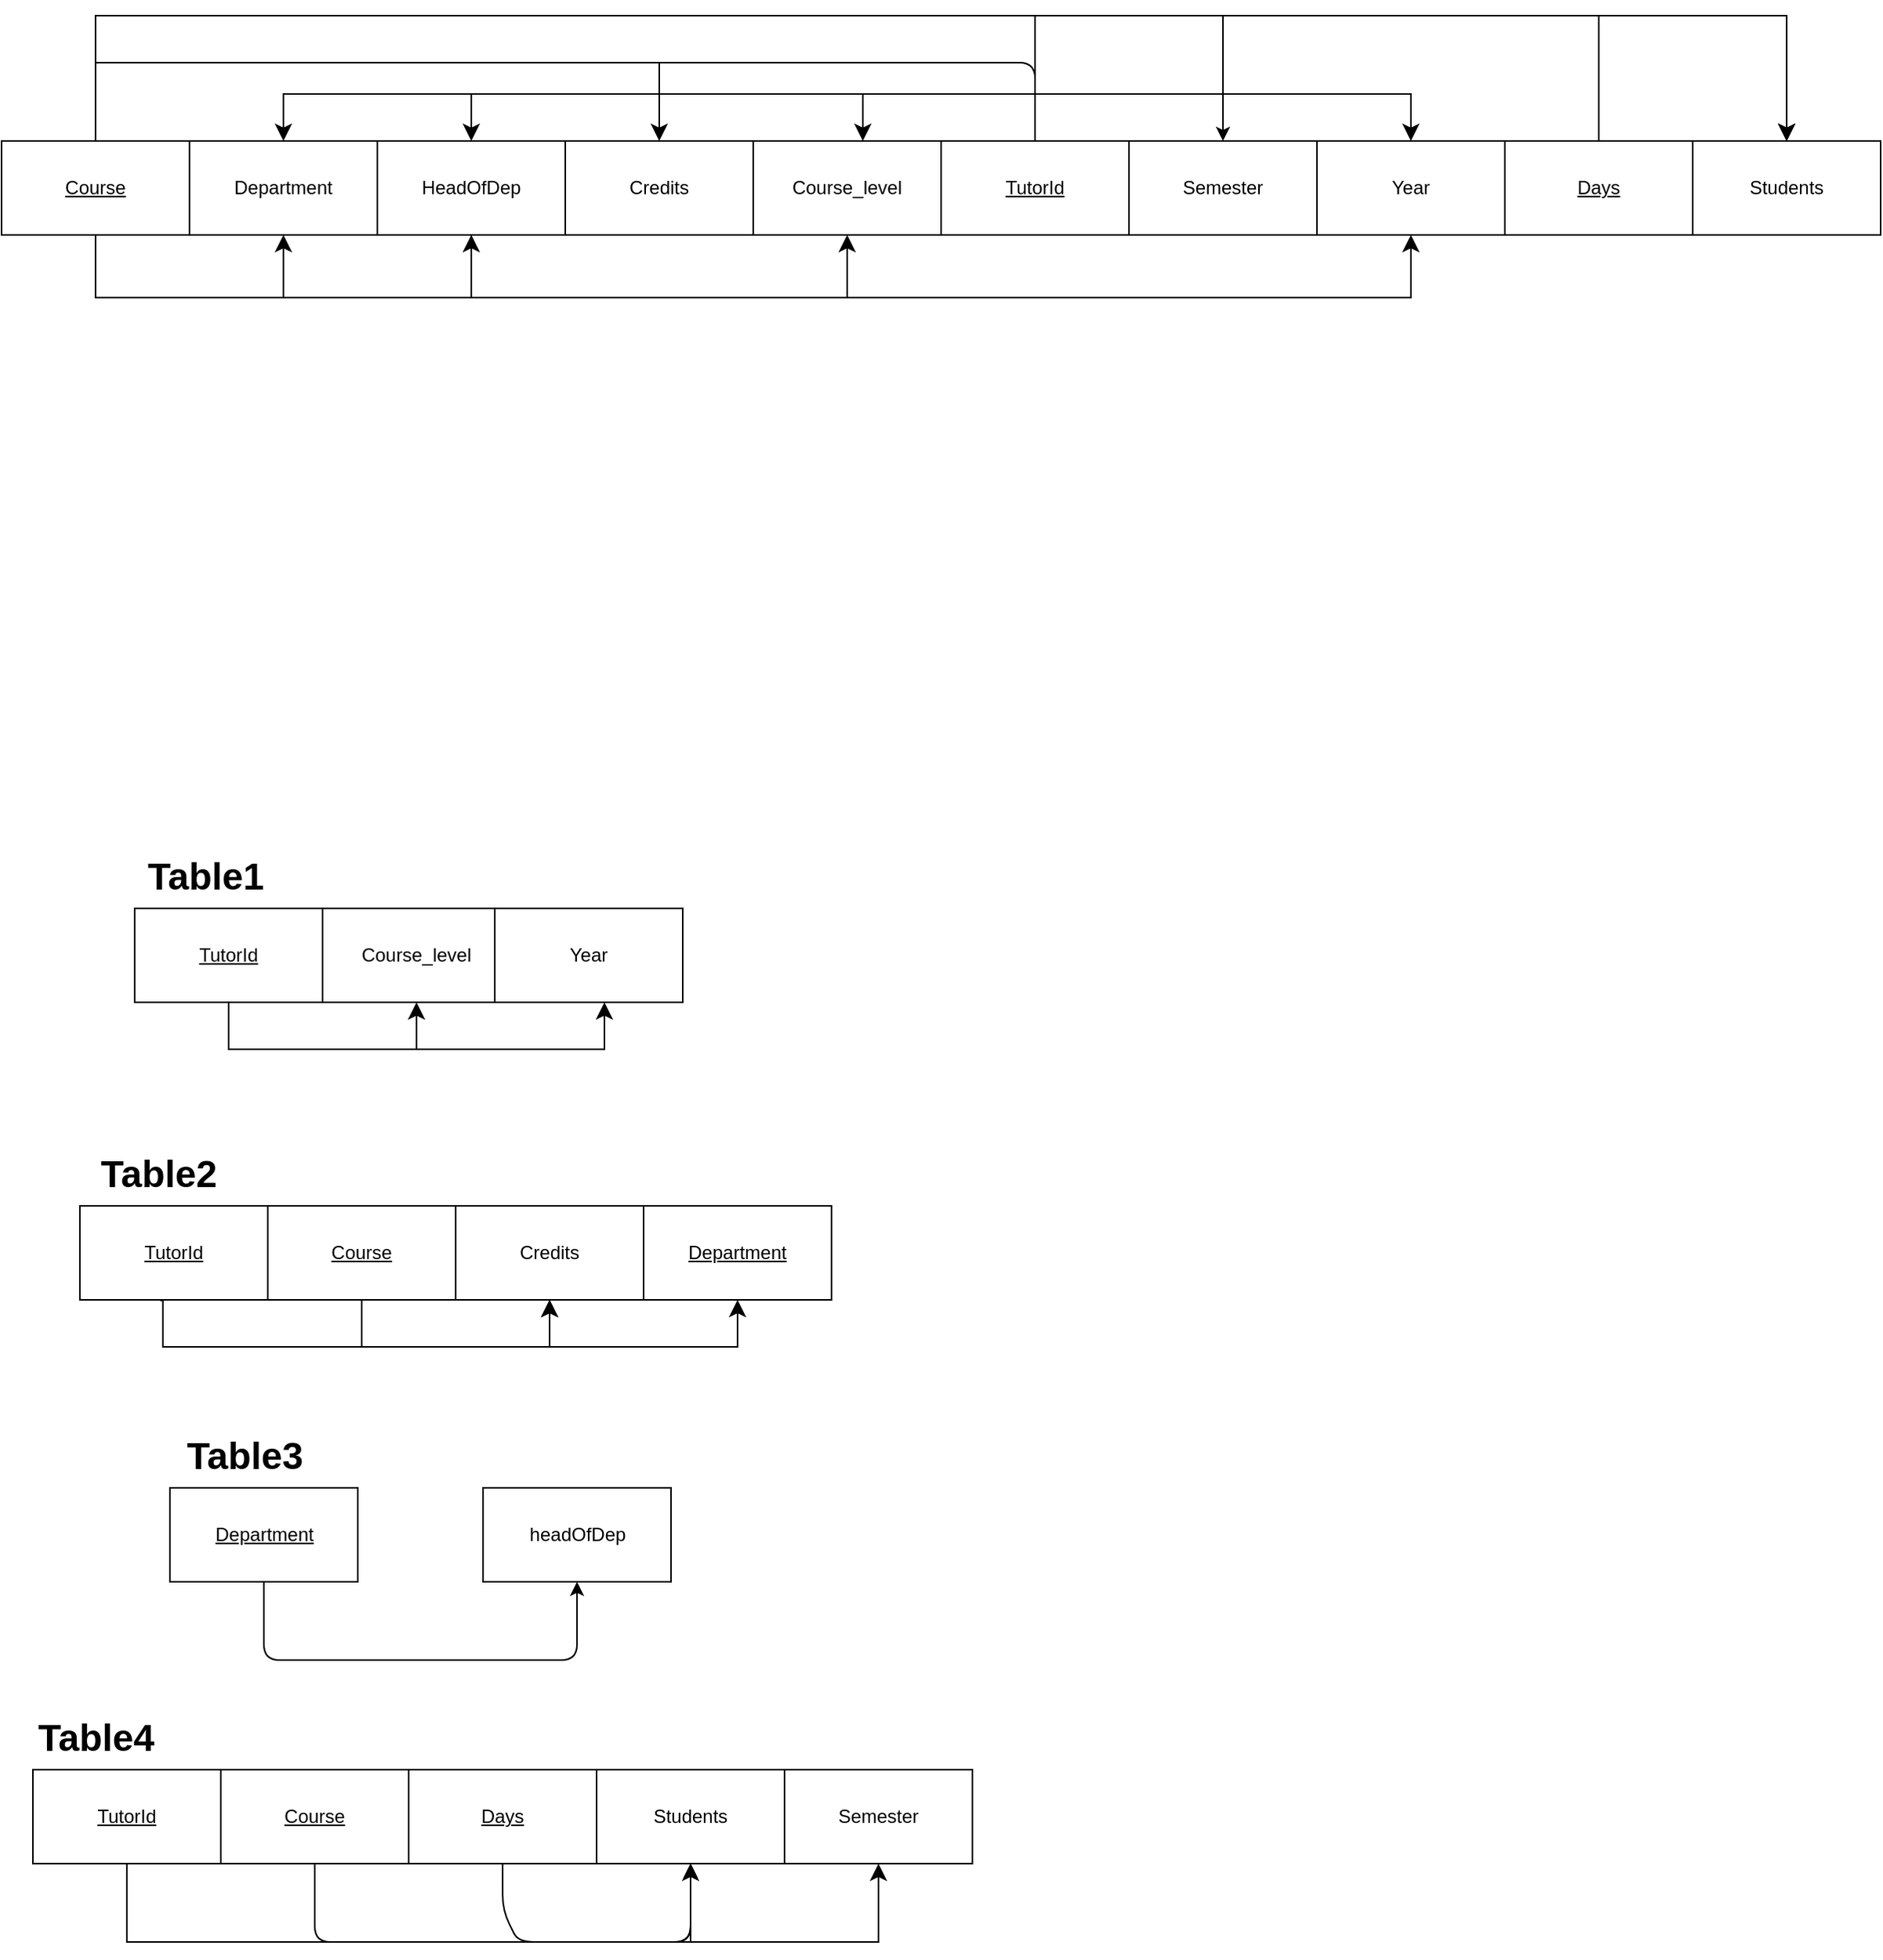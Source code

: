 <mxfile>
    <diagram id="wNNmdqPT10lM7F1tUYv5" name="Page-1">
        <mxGraphModel dx="925" dy="645" grid="0" gridSize="10" guides="1" tooltips="1" connect="1" arrows="1" fold="1" page="0" pageScale="1" pageWidth="1200" pageHeight="1600" math="0" shadow="0">
            <root>
                <mxCell id="0"/>
                <mxCell id="1" parent="0"/>
                <mxCell id="3" value="&lt;u&gt;Course&lt;/u&gt;" style="rounded=0;whiteSpace=wrap;html=1;" parent="1" vertex="1">
                    <mxGeometry x="180" y="180" width="120" height="60" as="geometry"/>
                </mxCell>
                <mxCell id="4" value="Department" style="rounded=0;whiteSpace=wrap;html=1;" parent="1" vertex="1">
                    <mxGeometry x="300" y="180" width="120" height="60" as="geometry"/>
                </mxCell>
                <mxCell id="5" value="HeadOfDep" style="rounded=0;whiteSpace=wrap;html=1;" parent="1" vertex="1">
                    <mxGeometry x="420" y="180" width="120" height="60" as="geometry"/>
                </mxCell>
                <mxCell id="6" value="Credits" style="rounded=0;whiteSpace=wrap;html=1;" parent="1" vertex="1">
                    <mxGeometry x="540" y="180" width="120" height="60" as="geometry"/>
                </mxCell>
                <mxCell id="7" value="Course_level" style="rounded=0;whiteSpace=wrap;html=1;" parent="1" vertex="1">
                    <mxGeometry x="660" y="180" width="120" height="60" as="geometry"/>
                </mxCell>
                <mxCell id="8" value="&lt;u&gt;TutorId&lt;/u&gt;" style="rounded=0;whiteSpace=wrap;html=1;" parent="1" vertex="1">
                    <mxGeometry x="780" y="180" width="120" height="60" as="geometry"/>
                </mxCell>
                <mxCell id="9" value="Semester" style="rounded=0;whiteSpace=wrap;html=1;" parent="1" vertex="1">
                    <mxGeometry x="900" y="180" width="120" height="60" as="geometry"/>
                </mxCell>
                <mxCell id="10" value="Year" style="rounded=0;whiteSpace=wrap;html=1;" parent="1" vertex="1">
                    <mxGeometry x="1020" y="180" width="120" height="60" as="geometry"/>
                </mxCell>
                <mxCell id="11" value="&lt;u&gt;Days&lt;/u&gt;" style="rounded=0;whiteSpace=wrap;html=1;" parent="1" vertex="1">
                    <mxGeometry x="1140" y="180" width="120" height="60" as="geometry"/>
                </mxCell>
                <mxCell id="12" value="Students" style="rounded=0;whiteSpace=wrap;html=1;" parent="1" vertex="1">
                    <mxGeometry x="1260" y="180" width="120" height="60" as="geometry"/>
                </mxCell>
                <mxCell id="15" value="" style="edgeStyle=segmentEdgeStyle;endArrow=classic;html=1;curved=0;rounded=0;endSize=8;startSize=8;exitX=0.5;exitY=1;exitDx=0;exitDy=0;entryX=0.5;entryY=1;entryDx=0;entryDy=0;" parent="1" source="3" target="4" edge="1">
                    <mxGeometry width="50" height="50" relative="1" as="geometry">
                        <mxPoint x="150" y="420" as="sourcePoint"/>
                        <mxPoint x="200" y="370" as="targetPoint"/>
                        <Array as="points">
                            <mxPoint x="240" y="280"/>
                            <mxPoint x="360" y="280"/>
                        </Array>
                    </mxGeometry>
                </mxCell>
                <mxCell id="16" value="" style="edgeStyle=segmentEdgeStyle;endArrow=classic;html=1;curved=0;rounded=0;endSize=8;startSize=8;entryX=0.5;entryY=1;entryDx=0;entryDy=0;" parent="1" target="5" edge="1">
                    <mxGeometry width="50" height="50" relative="1" as="geometry">
                        <mxPoint x="360" y="280" as="sourcePoint"/>
                        <mxPoint x="470" y="280" as="targetPoint"/>
                    </mxGeometry>
                </mxCell>
                <mxCell id="17" value="" style="edgeStyle=segmentEdgeStyle;endArrow=classic;html=1;curved=0;rounded=0;endSize=8;startSize=8;" parent="1" target="10" edge="1">
                    <mxGeometry width="50" height="50" relative="1" as="geometry">
                        <mxPoint x="480" y="280" as="sourcePoint"/>
                        <mxPoint x="530" y="310" as="targetPoint"/>
                    </mxGeometry>
                </mxCell>
                <mxCell id="18" value="" style="edgeStyle=segmentEdgeStyle;endArrow=classic;html=1;curved=0;rounded=0;endSize=8;startSize=8;exitX=0.5;exitY=1;exitDx=0;exitDy=0;entryX=0.5;entryY=1;entryDx=0;entryDy=0;" parent="1" source="3" target="7" edge="1">
                    <mxGeometry width="50" height="50" relative="1" as="geometry">
                        <mxPoint x="480" y="270" as="sourcePoint"/>
                        <mxPoint x="500" y="300" as="targetPoint"/>
                        <Array as="points">
                            <mxPoint x="480" y="240"/>
                            <mxPoint x="480" y="280"/>
                            <mxPoint x="720" y="280"/>
                        </Array>
                    </mxGeometry>
                </mxCell>
                <mxCell id="21" value="" style="edgeStyle=segmentEdgeStyle;endArrow=classic;html=1;curved=0;rounded=0;endSize=8;startSize=8;exitX=0.5;exitY=0;exitDx=0;exitDy=0;" parent="1" source="8" target="7" edge="1">
                    <mxGeometry width="50" height="50" relative="1" as="geometry">
                        <mxPoint x="710" y="120" as="sourcePoint"/>
                        <mxPoint x="760" y="70" as="targetPoint"/>
                        <Array as="points">
                            <mxPoint x="840" y="150"/>
                            <mxPoint x="730" y="150"/>
                        </Array>
                    </mxGeometry>
                </mxCell>
                <mxCell id="22" value="" style="edgeStyle=segmentEdgeStyle;endArrow=classic;html=1;curved=0;rounded=0;endSize=8;startSize=8;exitX=0.5;exitY=0;exitDx=0;exitDy=0;entryX=0.5;entryY=0;entryDx=0;entryDy=0;" parent="1" source="8" target="10" edge="1">
                    <mxGeometry width="50" height="50" relative="1" as="geometry">
                        <mxPoint x="820" y="140" as="sourcePoint"/>
                        <mxPoint x="870" y="90" as="targetPoint"/>
                        <Array as="points">
                            <mxPoint x="840" y="150"/>
                            <mxPoint x="1080" y="150"/>
                        </Array>
                    </mxGeometry>
                </mxCell>
                <mxCell id="23" value="" style="edgeStyle=segmentEdgeStyle;endArrow=classic;html=1;curved=0;rounded=0;endSize=8;startSize=8;" parent="1" target="5" edge="1">
                    <mxGeometry width="50" height="50" relative="1" as="geometry">
                        <mxPoint x="730" y="150" as="sourcePoint"/>
                        <mxPoint x="520" y="100" as="targetPoint"/>
                    </mxGeometry>
                </mxCell>
                <mxCell id="24" value="" style="edgeStyle=segmentEdgeStyle;endArrow=classic;html=1;curved=0;rounded=0;endSize=8;startSize=8;" parent="1" target="4" edge="1">
                    <mxGeometry width="50" height="50" relative="1" as="geometry">
                        <mxPoint x="480" y="150" as="sourcePoint"/>
                        <mxPoint x="260" y="70" as="targetPoint"/>
                    </mxGeometry>
                </mxCell>
                <mxCell id="25" value="" style="edgeStyle=segmentEdgeStyle;endArrow=classic;html=1;curved=0;rounded=0;endSize=8;startSize=8;entryX=0.5;entryY=0;entryDx=0;entryDy=0;exitX=0.5;exitY=0;exitDx=0;exitDy=0;" parent="1" source="3" target="6" edge="1">
                    <mxGeometry width="50" height="50" relative="1" as="geometry">
                        <mxPoint x="190" y="150" as="sourcePoint"/>
                        <mxPoint x="240" y="100" as="targetPoint"/>
                        <Array as="points">
                            <mxPoint x="240" y="130"/>
                            <mxPoint x="600" y="130"/>
                        </Array>
                    </mxGeometry>
                </mxCell>
                <mxCell id="26" value="" style="endArrow=none;html=1;entryX=0.5;entryY=0;entryDx=0;entryDy=0;" parent="1" target="8" edge="1">
                    <mxGeometry width="50" height="50" relative="1" as="geometry">
                        <mxPoint x="600" y="130" as="sourcePoint"/>
                        <mxPoint x="810" y="80" as="targetPoint"/>
                        <Array as="points">
                            <mxPoint x="760" y="130"/>
                            <mxPoint x="840" y="130"/>
                        </Array>
                    </mxGeometry>
                </mxCell>
                <mxCell id="27" value="" style="edgeStyle=segmentEdgeStyle;endArrow=classic;html=1;curved=0;rounded=0;endSize=8;startSize=8;exitX=0.5;exitY=0;exitDx=0;exitDy=0;" parent="1" source="11" target="12" edge="1">
                    <mxGeometry width="50" height="50" relative="1" as="geometry">
                        <mxPoint x="1130" y="140" as="sourcePoint"/>
                        <mxPoint x="1180" y="90" as="targetPoint"/>
                        <Array as="points">
                            <mxPoint x="1200" y="100"/>
                            <mxPoint x="1320" y="100"/>
                        </Array>
                    </mxGeometry>
                </mxCell>
                <mxCell id="28" value="" style="edgeStyle=segmentEdgeStyle;endArrow=classic;html=1;curved=0;rounded=0;endSize=8;startSize=8;exitX=0.5;exitY=0;exitDx=0;exitDy=0;entryX=0.5;entryY=0;entryDx=0;entryDy=0;" parent="1" source="3" target="12" edge="1">
                    <mxGeometry width="50" height="50" relative="1" as="geometry">
                        <mxPoint x="150" y="160" as="sourcePoint"/>
                        <mxPoint x="200" y="110" as="targetPoint"/>
                        <Array as="points">
                            <mxPoint x="240" y="100"/>
                            <mxPoint x="1320" y="100"/>
                        </Array>
                    </mxGeometry>
                </mxCell>
                <mxCell id="29" value="" style="edgeStyle=segmentEdgeStyle;endArrow=classic;html=1;curved=0;rounded=0;endSize=8;startSize=8;entryX=0.5;entryY=0;entryDx=0;entryDy=0;exitX=0.5;exitY=0;exitDx=0;exitDy=0;" parent="1" source="8" target="12" edge="1">
                    <mxGeometry width="50" height="50" relative="1" as="geometry">
                        <mxPoint x="770" y="390" as="sourcePoint"/>
                        <mxPoint x="820" y="340" as="targetPoint"/>
                        <Array as="points">
                            <mxPoint x="840" y="100"/>
                            <mxPoint x="1320" y="100"/>
                        </Array>
                    </mxGeometry>
                </mxCell>
                <mxCell id="30" value="" style="endArrow=classic;html=1;" parent="1" target="9" edge="1">
                    <mxGeometry width="50" height="50" relative="1" as="geometry">
                        <mxPoint x="960" y="100" as="sourcePoint"/>
                        <mxPoint x="940" y="50" as="targetPoint"/>
                    </mxGeometry>
                </mxCell>
                <mxCell id="31" value="&lt;u&gt;TutorId&lt;/u&gt;" style="rounded=0;whiteSpace=wrap;html=1;" parent="1" vertex="1">
                    <mxGeometry x="265" y="670" width="120" height="60" as="geometry"/>
                </mxCell>
                <mxCell id="35" value="Course_level" style="rounded=0;whiteSpace=wrap;html=1;" parent="1" vertex="1">
                    <mxGeometry x="385" y="670" width="120" height="60" as="geometry"/>
                </mxCell>
                <mxCell id="36" value="Year" style="rounded=0;whiteSpace=wrap;html=1;" parent="1" vertex="1">
                    <mxGeometry x="495" y="670" width="120" height="60" as="geometry"/>
                </mxCell>
                <mxCell id="37" value="" style="edgeStyle=segmentEdgeStyle;endArrow=classic;html=1;curved=0;rounded=0;endSize=8;startSize=8;exitX=0.5;exitY=1;exitDx=0;exitDy=0;entryX=0.5;entryY=1;entryDx=0;entryDy=0;" parent="1" source="31" edge="1">
                    <mxGeometry width="50" height="50" relative="1" as="geometry">
                        <mxPoint x="375" y="820" as="sourcePoint"/>
                        <mxPoint x="445" y="730" as="targetPoint"/>
                        <Array as="points">
                            <mxPoint x="325" y="760"/>
                            <mxPoint x="445" y="760"/>
                        </Array>
                    </mxGeometry>
                </mxCell>
                <mxCell id="38" value="" style="edgeStyle=segmentEdgeStyle;endArrow=classic;html=1;curved=0;rounded=0;endSize=8;startSize=8;entryX=0.5;entryY=1;entryDx=0;entryDy=0;" parent="1" edge="1">
                    <mxGeometry width="50" height="50" relative="1" as="geometry">
                        <mxPoint x="445" y="760" as="sourcePoint"/>
                        <mxPoint x="565" y="730" as="targetPoint"/>
                    </mxGeometry>
                </mxCell>
                <mxCell id="42" value="&lt;u&gt;TutorId&lt;/u&gt;" style="rounded=0;whiteSpace=wrap;html=1;" parent="1" vertex="1">
                    <mxGeometry x="230" y="860" width="120" height="60" as="geometry"/>
                </mxCell>
                <mxCell id="43" value="&lt;u&gt;Course&lt;/u&gt;" style="rounded=0;whiteSpace=wrap;html=1;" parent="1" vertex="1">
                    <mxGeometry x="350" y="860" width="120" height="60" as="geometry"/>
                </mxCell>
                <mxCell id="44" value="Credits" style="rounded=0;whiteSpace=wrap;html=1;" parent="1" vertex="1">
                    <mxGeometry x="470" y="860" width="120" height="60" as="geometry"/>
                </mxCell>
                <mxCell id="48" value="" style="edgeStyle=segmentEdgeStyle;endArrow=classic;html=1;curved=0;rounded=0;endSize=8;startSize=8;entryX=0.5;entryY=1;entryDx=0;entryDy=0;" parent="1" target="44" edge="1">
                    <mxGeometry width="50" height="50" relative="1" as="geometry">
                        <mxPoint x="410" y="950" as="sourcePoint"/>
                        <mxPoint x="490" y="950" as="targetPoint"/>
                    </mxGeometry>
                </mxCell>
                <mxCell id="51" value="" style="edgeStyle=segmentEdgeStyle;endArrow=classic;html=1;curved=0;rounded=0;endSize=8;startSize=8;exitX=0.5;exitY=1;exitDx=0;exitDy=0;" parent="1" source="42" edge="1">
                    <mxGeometry width="50" height="50" relative="1" as="geometry">
                        <mxPoint x="480" y="970" as="sourcePoint"/>
                        <mxPoint x="530" y="920" as="targetPoint"/>
                        <Array as="points">
                            <mxPoint x="283" y="920"/>
                            <mxPoint x="283" y="950"/>
                            <mxPoint x="530" y="950"/>
                        </Array>
                    </mxGeometry>
                </mxCell>
                <mxCell id="53" value="" style="endArrow=none;html=1;entryX=0.5;entryY=1;entryDx=0;entryDy=0;" parent="1" target="43" edge="1">
                    <mxGeometry width="50" height="50" relative="1" as="geometry">
                        <mxPoint x="410" y="950" as="sourcePoint"/>
                        <mxPoint x="410" y="980" as="targetPoint"/>
                    </mxGeometry>
                </mxCell>
                <mxCell id="54" value="&lt;u&gt;TutorId&lt;/u&gt;" style="rounded=0;whiteSpace=wrap;html=1;" parent="1" vertex="1">
                    <mxGeometry x="200" y="1220" width="120" height="60" as="geometry"/>
                </mxCell>
                <mxCell id="65" style="edgeStyle=none;html=1;exitX=0.5;exitY=1;exitDx=0;exitDy=0;entryX=0.5;entryY=1;entryDx=0;entryDy=0;" parent="1" source="55" target="57" edge="1">
                    <mxGeometry relative="1" as="geometry">
                        <Array as="points">
                            <mxPoint x="380" y="1330"/>
                            <mxPoint x="500" y="1330"/>
                            <mxPoint x="560" y="1330"/>
                            <mxPoint x="620" y="1330"/>
                        </Array>
                    </mxGeometry>
                </mxCell>
                <mxCell id="55" value="&lt;u&gt;Course&lt;/u&gt;" style="rounded=0;whiteSpace=wrap;html=1;" parent="1" vertex="1">
                    <mxGeometry x="320" y="1220" width="120" height="60" as="geometry"/>
                </mxCell>
                <mxCell id="66" style="edgeStyle=none;html=1;exitX=0.5;exitY=1;exitDx=0;exitDy=0;entryX=0.5;entryY=1;entryDx=0;entryDy=0;" parent="1" source="56" target="57" edge="1">
                    <mxGeometry relative="1" as="geometry">
                        <Array as="points">
                            <mxPoint x="500" y="1310"/>
                            <mxPoint x="510" y="1330"/>
                            <mxPoint x="560" y="1330"/>
                            <mxPoint x="620" y="1330"/>
                        </Array>
                    </mxGeometry>
                </mxCell>
                <mxCell id="56" value="&lt;u&gt;Days&lt;/u&gt;" style="rounded=0;whiteSpace=wrap;html=1;" parent="1" vertex="1">
                    <mxGeometry x="440" y="1220" width="120" height="60" as="geometry"/>
                </mxCell>
                <mxCell id="57" value="Students" style="rounded=0;whiteSpace=wrap;html=1;" parent="1" vertex="1">
                    <mxGeometry x="560" y="1220" width="120" height="60" as="geometry"/>
                </mxCell>
                <mxCell id="58" value="Semester" style="rounded=0;whiteSpace=wrap;html=1;" parent="1" vertex="1">
                    <mxGeometry x="680" y="1220" width="120" height="60" as="geometry"/>
                </mxCell>
                <mxCell id="64" value="" style="edgeStyle=segmentEdgeStyle;endArrow=classic;html=1;curved=0;rounded=0;endSize=8;startSize=8;entryX=0.5;entryY=1;entryDx=0;entryDy=0;exitX=0.5;exitY=1;exitDx=0;exitDy=0;" parent="1" source="54" target="57" edge="1">
                    <mxGeometry width="50" height="50" relative="1" as="geometry">
                        <mxPoint x="250" y="1340" as="sourcePoint"/>
                        <mxPoint x="300" y="1340" as="targetPoint"/>
                        <Array as="points">
                            <mxPoint x="260" y="1330"/>
                            <mxPoint x="620" y="1330"/>
                        </Array>
                    </mxGeometry>
                </mxCell>
                <mxCell id="67" value="" style="edgeStyle=segmentEdgeStyle;endArrow=classic;html=1;curved=0;rounded=0;endSize=8;startSize=8;" parent="1" edge="1">
                    <mxGeometry width="50" height="50" relative="1" as="geometry">
                        <mxPoint x="620" y="1330" as="sourcePoint"/>
                        <mxPoint x="740" y="1280" as="targetPoint"/>
                    </mxGeometry>
                </mxCell>
                <mxCell id="70" style="edgeStyle=none;html=1;exitX=0.5;exitY=1;exitDx=0;exitDy=0;entryX=0.5;entryY=1;entryDx=0;entryDy=0;" parent="1" source="68" target="69" edge="1">
                    <mxGeometry relative="1" as="geometry">
                        <Array as="points">
                            <mxPoint x="347.5" y="1150"/>
                            <mxPoint x="427.5" y="1150"/>
                            <mxPoint x="457.5" y="1150"/>
                            <mxPoint x="547.5" y="1150"/>
                        </Array>
                    </mxGeometry>
                </mxCell>
                <mxCell id="68" value="&lt;u style=&quot;&quot;&gt;Department&lt;/u&gt;" style="rounded=0;whiteSpace=wrap;html=1;" parent="1" vertex="1">
                    <mxGeometry x="287.5" y="1040" width="120" height="60" as="geometry"/>
                </mxCell>
                <mxCell id="69" value="headOfDep" style="rounded=0;whiteSpace=wrap;html=1;" parent="1" vertex="1">
                    <mxGeometry x="487.5" y="1040" width="120" height="60" as="geometry"/>
                </mxCell>
                <mxCell id="71" value="&lt;u&gt;Department&lt;/u&gt;" style="rounded=0;whiteSpace=wrap;html=1;" parent="1" vertex="1">
                    <mxGeometry x="590" y="860" width="120" height="60" as="geometry"/>
                </mxCell>
                <mxCell id="73" value="" style="edgeStyle=segmentEdgeStyle;endArrow=classic;html=1;curved=0;rounded=0;endSize=8;startSize=8;entryX=0.5;entryY=1;entryDx=0;entryDy=0;exitX=0.428;exitY=1.006;exitDx=0;exitDy=0;exitPerimeter=0;" parent="1" source="42" target="71" edge="1">
                    <mxGeometry width="50" height="50" relative="1" as="geometry">
                        <mxPoint x="550" y="970" as="sourcePoint"/>
                        <mxPoint x="600" y="920" as="targetPoint"/>
                        <Array as="points">
                            <mxPoint x="283" y="920"/>
                            <mxPoint x="283" y="950"/>
                            <mxPoint x="650" y="950"/>
                        </Array>
                    </mxGeometry>
                </mxCell>
                <mxCell id="76" value="Table1" style="text;strokeColor=none;fillColor=none;html=1;fontSize=24;fontStyle=1;verticalAlign=middle;align=center;" parent="1" vertex="1">
                    <mxGeometry x="260" y="630" width="100" height="40" as="geometry"/>
                </mxCell>
                <mxCell id="77" value="Table2" style="text;strokeColor=none;fillColor=none;html=1;fontSize=24;fontStyle=1;verticalAlign=middle;align=center;" parent="1" vertex="1">
                    <mxGeometry x="230" y="820" width="100" height="40" as="geometry"/>
                </mxCell>
                <mxCell id="78" value="Table3" style="text;strokeColor=none;fillColor=none;html=1;fontSize=24;fontStyle=1;verticalAlign=middle;align=center;" parent="1" vertex="1">
                    <mxGeometry x="285" y="1000" width="100" height="40" as="geometry"/>
                </mxCell>
                <mxCell id="79" value="Table4" style="text;strokeColor=none;fillColor=none;html=1;fontSize=24;fontStyle=1;verticalAlign=middle;align=center;" parent="1" vertex="1">
                    <mxGeometry x="190" y="1180" width="100" height="40" as="geometry"/>
                </mxCell>
            </root>
        </mxGraphModel>
    </diagram>
</mxfile>